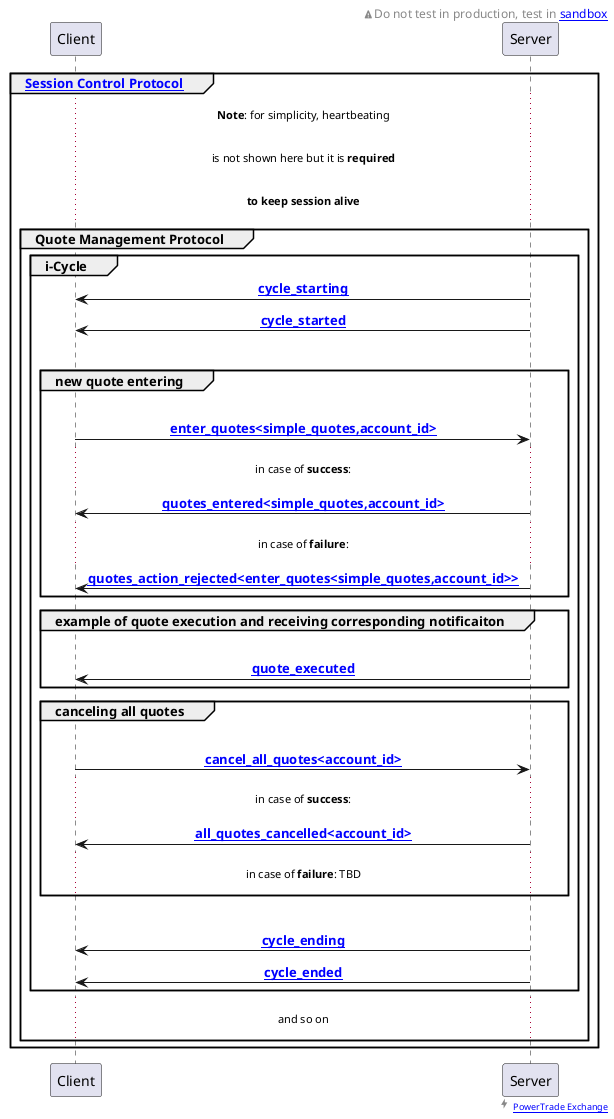 @startuml quote_management_protocol

' to support time duration and delays:
'!pragma teoz true

'skinparam handwritten true
'skinparam shadowing false

'skinparam monochrome true
skinparam sequenceMessageAlign center

'skinparam title {
'    BorderRoundCorner 5
'    BorderThickness 1
'    BorderColor black
'    BackgroundColor WhiteSmoke
'}

    '<font color=black>Warning:</font>
right header
    <size:12><&warning>Do not test in production, test in [[#WS_API_Services_Sandbox sandbox]]</size>
endheader

right footer <size:15><&bolt></size> <size:9>[[https://power.trade PowerTrade Exchange]]</size>

'entity Client
'entity Server

group <b>[[#session_control_with_auth Session Control Protocol]]</b>

    ... <b>Note</b>: for simplicity, heartbeating ...
    ... is not shown here but it is <b>required</b> ...
    ... <b>to keep session alive</b> ...

    group <b>Quote Management Protocol</b>
        group i-Cycle
            Client <- Server : <b>[[#cycle_starting cycle_starting]]</b>
            Client <- Server : <b>[[#cycle_started cycle_started]]</b>
            |||
            group new quote entering
                |||
                Client -> Server : <b>[[#enter_quotes_ltsimple_quotes_commaaccount_id_gt enter_quotes<simple_quotes,account_id>]]</b>
                ... in case of <b>success</b>: ...
                Client <- Server : <b>[[#quotes_entered_ltsimple_quotes_commaaccount_id_gt quotes_entered<simple_quotes,account_id>]]</b>
                ... in case of <b>failure</b>: ...
                Client <- Server : <b>[[#quotes_action_rejected_ltenter_quotes_ltsimple_quotes_commaaccount_id_gt_gt quotes_action_rejected<enter_quotes<simple_quotes,account_id>>]]</b>
            end

            group example of quote execution and receiving corresponding notificaiton
                |||
                Client <- Server : <b>[[#quote_executed quote_executed]]</b>
            end

            group canceling all quotes
                |||
                Client -> Server : <b>[[#cancel_all_quotes_ltaccount_id_gt cancel_all_quotes<account_id>]]</b>
                ... in case of <b>success</b>: ...
                Client <- Server : <b>[[#all_quotes_cancelled_ltaccount_id_gt all_quotes_cancelled<account_id>]]</b>
                ... in case of <b>failure</b>: TBD ...
            end
            |||
            Client <- Server : <b>[[#cycle_ending cycle_ending]]</b>
            Client <- Server : <b>[[#cycle_ended cycle_ended]]</b>
        end
        ... and so on ...
    end
end

@enduml
